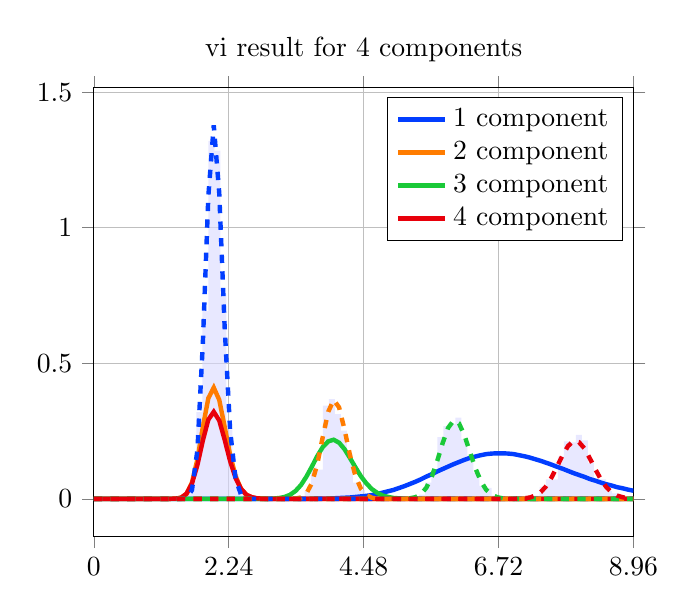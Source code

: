 \begin{tikzpicture}
\begin{axis}[title={vi result for 4 components}, yticklabel style={/pgf/number format/fixed,
            /pgf/number format/precision=3}, grid={major}, yminorgrids={true}, tick align={outside}, xtick={0.0,2.239,4.478,6.717,8.956}, xmin={0.0}, xmax={8.956}, scaled y ticks={false}]
    \addplot[ybar interval, fill={blue!15}, forget plot, opacity={0.6}, draw={none}, bar width={5.0e-6}]
        table[row sep={\\}]
        {
            \\
            1.5  0.02  \\
            1.6  0.068  \\
            1.7  0.32  \\
            1.8  0.692  \\
            1.9  1.32  \\
            2.0  1.284  \\
            2.1  0.756  \\
            2.2  0.256  \\
            2.3  0.092  \\
            2.4  0.02  \\
            2.5  0.004  \\
            2.6  0.0  \\
            2.7  0.0  \\
            2.8  0.0  \\
            2.9  0.0  \\
            3.0  0.0  \\
            3.1  0.0  \\
            3.2  0.0  \\
            3.3  0.0  \\
            3.4  0.004  \\
            3.5  0.028  \\
            3.6  0.116  \\
            3.7  0.108  \\
            3.8  0.344  \\
            3.9  0.368  \\
            4.0  0.312  \\
            4.1  0.252  \\
            4.2  0.164  \\
            4.3  0.06  \\
            4.4  0.032  \\
            4.5  0.008  \\
            4.6  0.0  \\
            4.7  0.0  \\
            4.8  0.0  \\
            4.9  0.0  \\
            5.0  0.0  \\
            5.1  0.0  \\
            5.2  0.004  \\
            5.3  0.004  \\
            5.4  0.016  \\
            5.5  0.06  \\
            5.6  0.092  \\
            5.7  0.228  \\
            5.8  0.268  \\
            5.9  0.276  \\
            6.0  0.3  \\
            6.1  0.22  \\
            6.2  0.144  \\
            6.3  0.096  \\
            6.4  0.048  \\
            6.5  0.04  \\
            6.6  0.012  \\
            6.7  0.0  \\
            6.8  0.0  \\
            6.9  0.0  \\
            7.0  0.0  \\
            7.1  0.0  \\
            7.2  0.004  \\
            7.3  0.012  \\
            7.4  0.044  \\
            7.5  0.072  \\
            7.6  0.072  \\
            7.7  0.156  \\
            7.8  0.212  \\
            7.9  0.208  \\
            8.0  0.236  \\
            8.1  0.216  \\
            8.2  0.132  \\
            8.3  0.072  \\
            8.4  0.072  \\
            8.5  0.028  \\
            8.6  0.02  \\
            8.7  0.004  \\
            8.8  0.0  \\
            8.9  0.004  \\
            9.0  0.0  \\
        }
        ;
    \addplot[style={{ultra thick}}, color={rgb,1:red,0.008;green,0.243;blue,1.0}]
        table[row sep={\\}]
        {
            \\
            0.0  0.0  \\
            0.09  2.216e-57  \\
            0.181  5.911e-46  \\
            0.271  2.301e-39  \\
            0.362  9.379e-35  \\
            0.452  3.145e-31  \\
            0.543  2.171e-28  \\
            0.633  5.04e-26  \\
            0.724  5.265e-24  \\
            0.814  2.99e-22  \\
            0.905  1.05e-20  \\
            0.995  2.499e-19  \\
            1.086  4.313e-18  \\
            1.176  5.684e-17  \\
            1.266  5.953e-16  \\
            1.357  5.116e-15  \\
            1.447  3.7e-14  \\
            1.538  2.299e-13  \\
            1.628  1.25e-12  \\
            1.719  6.027e-12  \\
            1.809  2.61e-11  \\
            1.9  1.026e-10  \\
            1.99  3.695e-10  \\
            2.081  1.228e-9  \\
            2.171  3.793e-9  \\
            2.262  1.095e-8  \\
            2.352  2.973e-8  \\
            2.442  7.621e-8  \\
            2.533  1.852e-7  \\
            2.623  4.285e-7  \\
            2.714  9.468e-7  \\
            2.804  2.004e-6  \\
            2.895  4.073e-6  \\
            2.985  7.971e-6  \\
            3.076  1.506e-5  \\
            3.166  2.75e-5  \\
            3.257  4.867e-5  \\
            3.347  8.36e-5  \\
            3.438  0.0  \\
            3.528  0.0  \\
            3.619  0.0  \\
            3.709  0.001  \\
            3.799  0.001  \\
            3.89  0.001  \\
            3.98  0.002  \\
            4.071  0.003  \\
            4.161  0.004  \\
            4.252  0.005  \\
            4.342  0.007  \\
            4.433  0.009  \\
            4.523  0.011  \\
            4.614  0.014  \\
            4.704  0.018  \\
            4.795  0.023  \\
            4.885  0.028  \\
            4.975  0.033  \\
            5.066  0.04  \\
            5.156  0.047  \\
            5.247  0.055  \\
            5.337  0.063  \\
            5.428  0.072  \\
            5.518  0.082  \\
            5.609  0.091  \\
            5.699  0.101  \\
            5.79  0.11  \\
            5.88  0.119  \\
            5.971  0.128  \\
            6.061  0.136  \\
            6.151  0.144  \\
            6.242  0.151  \\
            6.332  0.156  \\
            6.423  0.161  \\
            6.513  0.165  \\
            6.604  0.167  \\
            6.694  0.168  \\
            6.785  0.168  \\
            6.875  0.167  \\
            6.966  0.165  \\
            7.056  0.161  \\
            7.147  0.157  \\
            7.237  0.152  \\
            7.327  0.146  \\
            7.418  0.14  \\
            7.508  0.133  \\
            7.599  0.126  \\
            7.689  0.118  \\
            7.78  0.111  \\
            7.87  0.103  \\
            7.961  0.095  \\
            8.051  0.088  \\
            8.142  0.081  \\
            8.232  0.073  \\
            8.323  0.067  \\
            8.413  0.06  \\
            8.503  0.054  \\
            8.594  0.049  \\
            8.684  0.043  \\
            8.775  0.039  \\
            8.865  0.034  \\
            8.956  0.03  \\
        }
        ;
    \addlegendentry {1 component}
    \addplot[style={{ultra thick}}, color={rgb,1:red,1.0;green,0.486;blue,0.0}]
        table[row sep={\\}]
        {
            \\
            0.0  0.0  \\
            0.09  1.187e-97  \\
            0.181  2.337e-68  \\
            0.271  4.459e-52  \\
            0.362  3.996e-41  \\
            0.452  4.31e-33  \\
            0.543  6.616e-27  \\
            0.633  5.401e-22  \\
            0.724  5.146e-18  \\
            0.814  9.509e-15  \\
            0.905  4.818e-12  \\
            0.995  8.569e-10  \\
            1.086  6.42e-8  \\
            1.176  2.328e-6  \\
            1.266  4.549e-5  \\
            1.357  0.001  \\
            1.447  0.004  \\
            1.538  0.018  \\
            1.628  0.06  \\
            1.719  0.146  \\
            1.809  0.265  \\
            1.9  0.371  \\
            1.99  0.41  \\
            2.081  0.365  \\
            2.171  0.266  \\
            2.262  0.162  \\
            2.352  0.084  \\
            2.442  0.037  \\
            2.533  0.014  \\
            2.623  0.005  \\
            2.714  0.001  \\
            2.804  0.0  \\
            2.895  8.862e-5  \\
            2.985  1.897e-5  \\
            3.076  3.69e-6  \\
            3.166  6.559e-7  \\
            3.257  1.071e-7  \\
            3.347  1.613e-8  \\
            3.438  2.252e-9  \\
            3.528  2.925e-10  \\
            3.619  3.548e-11  \\
            3.709  4.032e-12  \\
            3.799  4.306e-13  \\
            3.89  4.336e-14  \\
            3.98  4.126e-15  \\
            4.071  3.721e-16  \\
            4.161  3.187e-17  \\
            4.252  2.599e-18  \\
            4.342  2.022e-19  \\
            4.433  1.503e-20  \\
            4.523  1.07e-21  \\
            4.614  7.307e-23  \\
            4.704  4.793e-24  \\
            4.795  3.026e-25  \\
            4.885  1.84e-26  \\
            4.975  1.08e-27  \\
            5.066  6.125e-29  \\
            5.156  3.36e-30  \\
            5.247  1.785e-31  \\
            5.337  9.191e-33  \\
            5.428  4.594e-34  \\
            5.518  2.231e-35  \\
            5.609  1.053e-36  \\
            5.699  4.84e-38  \\
            5.79  2.167e-39  \\
            5.88  9.455e-41  \\
            5.971  4.025e-42  \\
            6.061  1.673e-43  \\
            6.151  6.797e-45  \\
            6.242  2.699e-46  \\
            6.332  1.049e-47  \\
            6.423  3.988e-49  \\
            6.513  1.486e-50  \\
            6.604  5.426e-52  \\
            6.694  1.943e-53  \\
            6.785  6.827e-55  \\
            6.875  2.354e-56  \\
            6.966  7.975e-58  \\
            7.056  2.654e-59  \\
            7.147  8.685e-61  \\
            7.237  2.794e-62  \\
            7.327  8.846e-64  \\
            7.418  2.756e-65  \\
            7.508  8.456e-67  \\
            7.599  2.555e-68  \\
            7.689  7.609e-70  \\
            7.78  2.233e-71  \\
            7.87  6.463e-73  \\
            7.961  1.845e-74  \\
            8.051  5.195e-76  \\
            8.142  1.444e-77  \\
            8.232  3.962e-79  \\
            8.323  1.074e-80  \\
            8.413  2.873e-82  \\
            8.503  7.599e-84  \\
            8.594  1.986e-85  \\
            8.684  5.13e-87  \\
            8.775  1.311e-88  \\
            8.865  3.311e-90  \\
            8.956  8.274e-92  \\
        }
        ;
    \addlegendentry {2 component}
    \addplot[style={{ultra thick}}, color={rgb,1:red,0.102;green,0.788;blue,0.22}]
        table[row sep={\\}]
        {
            \\
            0.0  0.0  \\
            0.09  1.318e-182  \\
            0.181  2.856e-139  \\
            0.271  1.561e-114  \\
            0.362  2.074e-97  \\
            0.452  1.852e-84  \\
            0.543  3.798e-74  \\
            0.633  1.175e-65  \\
            0.724  1.69e-58  \\
            0.814  2.33e-52  \\
            0.905  5.055e-47  \\
            0.995  2.457e-42  \\
            1.086  3.472e-38  \\
            1.176  1.739e-34  \\
            1.266  3.6e-31  \\
            1.357  3.48e-28  \\
            1.447  1.733e-25  \\
            1.538  4.822e-23  \\
            1.628  8.007e-21  \\
            1.719  8.391e-19  \\
            1.809  5.82e-17  \\
            1.9  2.781e-15  \\
            1.99  9.476e-14  \\
            2.081  2.373e-12  \\
            2.171  4.486e-11  \\
            2.262  6.545e-10  \\
            2.352  7.525e-9  \\
            2.442  6.94e-8  \\
            2.533  5.218e-7  \\
            2.623  3.245e-6  \\
            2.714  1.69e-5  \\
            2.804  7.459e-5  \\
            2.895  0.0  \\
            2.985  0.001  \\
            3.076  0.003  \\
            3.166  0.007  \\
            3.257  0.015  \\
            3.347  0.029  \\
            3.438  0.051  \\
            3.528  0.082  \\
            3.619  0.119  \\
            3.709  0.158  \\
            3.799  0.191  \\
            3.89  0.212  \\
            3.98  0.218  \\
            4.071  0.207  \\
            4.161  0.183  \\
            4.252  0.15  \\
            4.342  0.116  \\
            4.433  0.083  \\
            4.523  0.057  \\
            4.614  0.036  \\
            4.704  0.022  \\
            4.795  0.012  \\
            4.885  0.007  \\
            4.975  0.003  \\
            5.066  0.002  \\
            5.156  0.001  \\
            5.247  0.0  \\
            5.337  0.0  \\
            5.428  6.16e-5  \\
            5.518  2.416e-5  \\
            5.609  9.108e-6  \\
            5.699  3.302e-6  \\
            5.79  1.153e-6  \\
            5.88  3.884e-7  \\
            5.971  1.263e-7  \\
            6.061  3.968e-8  \\
            6.151  1.206e-8  \\
            6.242  3.55e-9  \\
            6.332  1.013e-9  \\
            6.423  2.802e-10  \\
            6.513  7.528e-11  \\
            6.604  1.965e-11  \\
            6.694  4.989e-12  \\
            6.785  1.233e-12  \\
            6.875  2.966e-13  \\
            6.966  6.954e-14  \\
            7.056  1.59e-14  \\
            7.147  3.549e-15  \\
            7.237  7.732e-16  \\
            7.327  1.646e-16  \\
            7.418  3.425e-17  \\
            7.508  6.971e-18  \\
            7.599  1.389e-18  \\
            7.689  2.708e-19  \\
            7.78  5.174e-20  \\
            7.87  9.689e-21  \\
            7.961  1.779e-21  \\
            8.051  3.204e-22  \\
            8.142  5.663e-23  \\
            8.232  9.827e-24  \\
            8.323  1.675e-24  \\
            8.413  2.805e-25  \\
            8.503  4.617e-26  \\
            8.594  7.473e-27  \\
            8.684  1.19e-27  \\
            8.775  1.864e-28  \\
            8.865  2.874e-29  \\
            8.956  4.364e-30  \\
        }
        ;
    \addlegendentry {3 component}
    \addplot[style={{ultra thick}}, color={rgb,1:red,0.91;green,0.0;blue,0.043}]
        table[row sep={\\}]
        {
            \\
            0.0  0.0  \\
            0.09  6.361e-89  \\
            0.181  2.578e-62  \\
            0.271  1.582e-47  \\
            0.362  1.406e-37  \\
            0.452  2.784e-30  \\
            0.543  1.16e-24  \\
            0.633  3.362e-20  \\
            0.724  1.385e-16  \\
            0.814  1.287e-13  \\
            0.905  3.691e-11  \\
            0.995  4.091e-9  \\
            1.086  2.067e-7  \\
            1.176  5.405e-6  \\
            1.266  8.059e-5  \\
            1.357  0.001  \\
            1.447  0.004  \\
            1.538  0.019  \\
            1.628  0.056  \\
            1.719  0.125  \\
            1.809  0.215  \\
            1.9  0.292  \\
            1.99  0.321  \\
            2.081  0.289  \\
            2.171  0.218  \\
            2.262  0.139  \\
            2.352  0.077  \\
            2.442  0.037  \\
            2.533  0.015  \\
            2.623  0.006  \\
            2.714  0.002  \\
            2.804  0.001  \\
            2.895  0.0  \\
            2.985  3.806e-5  \\
            3.076  8.623e-6  \\
            3.166  1.8e-6  \\
            3.257  3.479e-7  \\
            3.347  6.249e-8  \\
            3.438  1.048e-8  \\
            3.528  1.645e-9  \\
            3.619  2.426e-10  \\
            3.709  3.374e-11  \\
            3.799  4.435e-12  \\
            3.89  5.525e-13  \\
            3.98  6.539e-14  \\
            4.071  7.371e-15  \\
            4.161  7.929e-16  \\
            4.252  8.156e-17  \\
            4.342  8.038e-18  \\
            4.433  7.603e-19  \\
            4.523  6.913e-20  \\
            4.614  6.053e-21  \\
            4.704  5.11e-22  \\
            4.795  4.166e-23  \\
            4.885  3.284e-24  \\
            4.975  2.506e-25  \\
            5.066  1.853e-26  \\
            5.156  1.33e-27  \\
            5.247  9.267e-29  \\
            5.337  6.28e-30  \\
            5.428  4.141e-31  \\
            5.518  2.66e-32  \\
            5.609  1.666e-33  \\
            5.699  1.018e-34  \\
            5.79  6.073e-36  \\
            5.88  3.541e-37  \\
            5.971  2.019e-38  \\
            6.061  1.126e-39  \\
            6.151  6.15e-41  \\
            6.242  3.291e-42  \\
            6.332  1.727e-43  \\
            6.423  8.885e-45  \\
            6.513  4.487e-46  \\
            6.604  2.225e-47  \\
            6.694  1.084e-48  \\
            6.785  5.189e-50  \\
            6.875  2.443e-51  \\
            6.966  1.132e-52  \\
            7.056  5.158e-54  \\
            7.147  2.315e-55  \\
            7.237  1.023e-56  \\
            7.327  4.458e-58  \\
            7.418  1.914e-59  \\
            7.508  8.101e-61  \\
            7.599  3.383e-62  \\
            7.689  1.394e-63  \\
            7.78  5.667e-65  \\
            7.87  2.275e-66  \\
            7.961  9.02e-68  \\
            8.051  3.533e-69  \\
            8.142  1.367e-70  \\
            8.232  5.23e-72  \\
            8.323  1.978e-73  \\
            8.413  7.396e-75  \\
            8.503  2.736e-76  \\
            8.594  1.001e-77  \\
            8.684  3.626e-79  \\
            8.775  1.3e-80  \\
            8.865  4.612e-82  \\
            8.956  1.621e-83  \\
        }
        ;
    \addlegendentry {4 component}
    \addplot[style={{ultra thick, dashed}}, color={rgb,1:red,0.008;green,0.243;blue,1.0}]
        table[row sep={\\}]
        {
            \\
            0.0  0.0  \\
            0.09  3.167e-185  \\
            0.181  2.999e-129  \\
            0.271  3.894e-98  \\
            0.362  3.345e-77  \\
            0.452  7.599e-62  \\
            0.543  5.118e-50  \\
            0.633  1.267e-40  \\
            0.724  5.181e-33  \\
            0.814  9.226e-27  \\
            0.905  1.387e-21  \\
            0.995  2.821e-17  \\
            1.086  1.101e-13  \\
            1.176  1.073e-10  \\
            1.266  3.21e-8  \\
            1.357  3.471e-6  \\
            1.447  0.0  \\
            1.538  0.003  \\
            1.628  0.032  \\
            1.719  0.18  \\
            1.809  0.575  \\
            1.9  1.116  \\
            1.99  1.378  \\
            2.081  1.128  \\
            2.171  0.633  \\
            2.262  0.252  \\
            2.352  0.073  \\
            2.442  0.016  \\
            2.533  0.003  \\
            2.623  0.0  \\
            2.714  3.268e-5  \\
            2.804  2.627e-6  \\
            2.895  1.716e-7  \\
            2.985  9.23e-9  \\
            3.076  4.135e-10  \\
            3.166  1.56e-11  \\
            3.257  4.999e-13  \\
            3.347  1.374e-14  \\
            3.438  3.267e-16  \\
            3.528  6.766e-18  \\
            3.619  1.229e-19  \\
            3.709  1.972e-21  \\
            3.799  2.811e-23  \\
            3.89  3.579e-25  \\
            3.98  4.091e-27  \\
            4.071  4.22e-29  \\
            4.161  3.945e-31  \\
            4.252  3.358e-33  \\
            4.342  2.611e-35  \\
            4.433  1.862e-37  \\
            4.523  1.223e-39  \\
            4.614  7.414e-42  \\
            4.704  4.164e-44  \\
            4.795  2.173e-46  \\
            4.885  1.056e-48  \\
            4.975  4.795e-51  \\
            5.066  2.038e-53  \\
            5.156  8.132e-56  \\
            5.247  3.052e-58  \\
            5.337  1.079e-60  \\
            5.428  3.606e-63  \\
            5.518  1.14e-65  \\
            5.609  3.415e-68  \\
            5.699  9.715e-71  \\
            5.79  2.629e-73  \\
            5.88  6.775e-76  \\
            5.971  1.666e-78  \\
            6.061  3.914e-81  \\
            6.151  8.795e-84  \\
            6.242  1.893e-86  \\
            6.332  3.908e-89  \\
            6.423  7.747e-92  \\
            6.513  1.476e-94  \\
            6.604  2.707e-97  \\
            6.694  4.782e-100  \\
            6.785  8.146e-103  \\
            6.875  1.339e-105  \\
            6.966  2.128e-108  \\
            7.056  3.268e-111  \\
            7.147  4.859e-114  \\
            7.237  6.997e-117  \\
            7.327  9.768e-120  \\
            7.418  1.323e-122  \\
            7.508  1.739e-125  \\
            7.599  2.221e-128  \\
            7.689  2.759e-131  \\
            7.78  3.332e-134  \\
            7.87  3.919e-137  \\
            7.961  4.489e-140  \\
            8.051  5.011e-143  \\
            8.142  5.456e-146  \\
            8.232  5.796e-149  \\
            8.323  6.01e-152  \\
            8.413  6.088e-155  \\
            8.503  6.027e-158  \\
            8.594  5.833e-161  \\
            8.684  5.522e-164  \\
            8.775  5.117e-167  \\
            8.865  4.641e-170  \\
            8.956  4.124e-173  \\
        }
        ;
    \addplot[style={{ultra thick, dashed}}, color={rgb,1:red,1.0;green,0.486;blue,0.0}]
        table[row sep={\\}]
        {
            \\
            0.0  0.0  \\
            0.09  0.0  \\
            0.181  0.0  \\
            0.271  1.881e-305  \\
            0.362  1.571e-259  \\
            0.452  8.599e-225  \\
            0.543  3.972e-197  \\
            0.633  2.41e-174  \\
            0.724  3.909e-155  \\
            0.814  1.184e-138  \\
            0.905  2.522e-124  \\
            0.995  9.742e-112  \\
            1.086  1.373e-100  \\
            1.176  1.199e-90  \\
            1.266  9.813e-82  \\
            1.357  1.043e-73  \\
            1.447  1.876e-66  \\
            1.538  7.073e-60  \\
            1.628  6.691e-54  \\
            1.719  1.844e-48  \\
            1.809  1.68e-43  \\
            1.9  5.637e-39  \\
            1.99  7.646e-35  \\
            2.081  4.544e-31  \\
            2.171  1.269e-27  \\
            2.262  1.773e-24  \\
            2.352  1.307e-21  \\
            2.442  5.336e-19  \\
            2.533  1.26e-16  \\
            2.623  1.788e-14  \\
            2.714  1.578e-12  \\
            2.804  8.942e-11  \\
            2.895  3.344e-9  \\
            2.985  8.466e-8  \\
            3.076  1.486e-6  \\
            3.166  1.846e-5  \\
            3.257  0.0  \\
            3.347  0.001  \\
            3.438  0.005  \\
            3.528  0.02  \\
            3.619  0.058  \\
            3.709  0.129  \\
            3.799  0.228  \\
            3.89  0.321  \\
            3.98  0.365  \\
            4.071  0.337  \\
            4.161  0.255  \\
            4.252  0.16  \\
            4.342  0.084  \\
            4.433  0.037  \\
            4.523  0.014  \\
            4.614  0.004  \\
            4.704  0.001  \\
            4.795  0.0  \\
            4.885  5.783e-5  \\
            4.975  1.03e-5  \\
            5.066  1.609e-6  \\
            5.156  2.212e-7  \\
            5.247  2.69e-8  \\
            5.337  2.906e-9  \\
            5.428  2.798e-10  \\
            5.518  2.412e-11  \\
            5.609  1.868e-12  \\
            5.699  1.304e-13  \\
            5.79  8.23e-15  \\
            5.88  4.713e-16  \\
            5.971  2.456e-17  \\
            6.061  1.167e-18  \\
            6.151  5.078e-20  \\
            6.242  2.026e-21  \\
            6.332  7.435e-23  \\
            6.423  2.515e-24  \\
            6.513  7.858e-26  \\
            6.604  2.274e-27  \\
            6.694  6.104e-29  \\
            6.785  1.524e-30  \\
            6.875  3.542e-32  \\
            6.966  7.687e-34  \\
            7.056  1.559e-35  \\
            7.147  2.963e-37  \\
            7.237  5.28e-39  \\
            7.327  8.841e-41  \\
            7.418  1.393e-42  \\
            7.508  2.068e-44  \\
            7.599  2.899e-46  \\
            7.689  3.838e-48  \\
            7.78  4.81e-50  \\
            7.87  5.711e-52  \\
            7.961  6.432e-54  \\
            8.051  6.881e-56  \\
            8.142  6.999e-58  \\
            8.232  6.777e-60  \\
            8.323  6.254e-62  \\
            8.413  5.505e-64  \\
            8.503  4.627e-66  \\
            8.594  3.718e-68  \\
            8.684  2.858e-70  \\
            8.775  2.104e-72  \\
            8.865  1.484e-74  \\
            8.956  1.005e-76  \\
        }
        ;
    \addplot[style={{ultra thick, dashed}}, color={rgb,1:red,0.102;green,0.788;blue,0.22}]
        table[row sep={\\}]
        {
            \\
            0.0  0.0  \\
            0.09  0.0  \\
            0.181  0.0  \\
            0.271  0.0  \\
            0.362  0.0  \\
            0.452  0.0  \\
            0.543  0.0  \\
            0.633  0.0  \\
            0.724  2.6e-322  \\
            0.814  1.213e-295  \\
            0.905  3.664e-272  \\
            0.995  2.688e-251  \\
            1.086  1.368e-232  \\
            1.176  1.071e-215  \\
            1.266  2.397e-200  \\
            1.357  2.506e-186  \\
            1.447  1.817e-173  \\
            1.538  1.264e-161  \\
            1.628  1.102e-150  \\
            1.719  1.509e-140  \\
            1.809  3.922e-131  \\
            1.9  2.276e-122  \\
            1.99  3.39e-114  \\
            2.081  1.463e-106  \\
            2.171  2.033e-99  \\
            2.262  9.975e-93  \\
            2.352  1.876e-86  \\
            2.442  1.453e-80  \\
            2.533  4.946e-75  \\
            2.623  7.839e-70  \\
            2.714  6.092e-65  \\
            2.804  2.432e-60  \\
            2.895  5.206e-56  \\
            2.985  6.205e-52  \\
            3.076  4.266e-48  \\
            3.166  1.747e-44  \\
            3.257  4.384e-41  \\
            3.347  6.931e-38  \\
            3.438  7.072e-35  \\
            3.528  4.766e-32  \\
            3.619  2.166e-29  \\
            3.709  6.768e-27  \\
            3.799  1.481e-24  \\
            3.89  2.307e-22  \\
            3.98  2.599e-20  \\
            4.071  2.149e-18  \\
            4.161  1.322e-16  \\
            4.252  6.125e-15  \\
            4.342  2.164e-13  \\
            4.433  5.895e-12  \\
            4.523  1.251e-10  \\
            4.614  2.09e-9  \\
            4.704  2.772e-8  \\
            4.795  2.946e-7  \\
            4.885  2.53e-6  \\
            4.975  1.769e-5  \\
            5.066  0.0  \\
            5.156  0.0  \\
            5.247  0.002  \\
            5.337  0.006  \\
            5.428  0.017  \\
            5.518  0.041  \\
            5.609  0.082  \\
            5.699  0.14  \\
            5.79  0.206  \\
            5.88  0.262  \\
            5.971  0.289  \\
            6.061  0.278  \\
            6.151  0.234  \\
            6.242  0.173  \\
            6.332  0.113  \\
            6.423  0.065  \\
            6.513  0.033  \\
            6.604  0.015  \\
            6.694  0.006  \\
            6.785  0.002  \\
            6.875  0.001  \\
            6.966  0.0  \\
            7.056  5.945e-5  \\
            7.147  1.443e-5  \\
            7.237  3.183e-6  \\
            7.327  6.394e-7  \\
            7.418  1.172e-7  \\
            7.508  1.966e-8  \\
            7.599  3.022e-9  \\
            7.689  4.268e-10  \\
            7.78  5.548e-11  \\
            7.87  6.65e-12  \\
            7.961  7.365e-13  \\
            8.051  7.55e-14  \\
            8.142  7.175e-15  \\
            8.232  6.333e-16  \\
            8.323  5.2e-17  \\
            8.413  3.978e-18  \\
            8.503  2.839e-19  \\
            8.594  1.894e-20  \\
            8.684  1.182e-21  \\
            8.775  6.913e-23  \\
            8.865  3.794e-24  \\
            8.956  1.956e-25  \\
        }
        ;
    \addplot[style={{ultra thick, dashed}}, color={rgb,1:red,0.91;green,0.0;blue,0.043}]
        table[row sep={\\}]
        {
            \\
            0.0  0.0  \\
            0.09  0.0  \\
            0.181  0.0  \\
            0.271  0.0  \\
            0.362  0.0  \\
            0.452  0.0  \\
            0.543  0.0  \\
            0.633  0.0  \\
            0.724  0.0  \\
            0.814  0.0  \\
            0.905  0.0  \\
            0.995  0.0  \\
            1.086  0.0  \\
            1.176  0.0  \\
            1.266  0.0  \\
            1.357  0.0  \\
            1.447  4.443e-310  \\
            1.538  5.699e-293  \\
            1.628  4.583e-277  \\
            1.719  3.117e-262  \\
            1.809  2.311e-248  \\
            1.9  2.319e-235  \\
            1.99  3.794e-223  \\
            2.081  1.189e-211  \\
            2.171  8.217e-201  \\
            2.262  1.417e-190  \\
            2.352  6.794e-181  \\
            2.442  9.985e-172  \\
            2.533  4.9e-163  \\
            2.623  8.674e-155  \\
            2.714  5.934e-147  \\
            2.804  1.67e-139  \\
            2.895  2.046e-132  \\
            2.985  1.148e-125  \\
            3.076  3.091e-119  \\
            3.166  4.17e-113  \\
            3.257  2.929e-107  \\
            3.347  1.11e-101  \\
            3.438  2.348e-96  \\
            3.528  2.854e-91  \\
            3.619  2.051e-86  \\
            3.709  8.945e-82  \\
            3.799  2.425e-77  \\
            3.89  4.179e-73  \\
            3.98  4.675e-69  \\
            4.071  3.46e-65  \\
            4.161  1.726e-61  \\
            4.252  5.902e-58  \\
            4.342  1.406e-54  \\
            4.433  2.366e-51  \\
            4.523  2.855e-48  \\
            4.614  2.503e-45  \\
            4.704  1.614e-42  \\
            4.795  7.741e-40  \\
            4.885  2.794e-37  \\
            4.975  7.668e-35  \\
            5.066  1.616e-32  \\
            5.156  2.639e-30  \\
            5.247  3.37e-28  \\
            5.337  3.394e-26  \\
            5.428  2.717e-24  \\
            5.518  1.742e-22  \\
            5.609  9.008e-21  \\
            5.699  3.785e-19  \\
            5.79  1.3e-17  \\
            5.88  3.675e-16  \\
            5.971  8.597e-15  \\
            6.061  1.674e-13  \\
            6.151  2.728e-12  \\
            6.242  3.74e-11  \\
            6.332  4.336e-10  \\
            6.423  4.27e-9  \\
            6.513  3.589e-8  \\
            6.604  2.585e-7  \\
            6.694  1.603e-6  \\
            6.785  8.59e-6  \\
            6.875  3.993e-5  \\
            6.966  0.0  \\
            7.056  0.001  \\
            7.147  0.002  \\
            7.237  0.005  \\
            7.327  0.012  \\
            7.418  0.025  \\
            7.508  0.047  \\
            7.599  0.08  \\
            7.689  0.12  \\
            7.78  0.161  \\
            7.87  0.195  \\
            7.961  0.213  \\
            8.051  0.209  \\
            8.142  0.186  \\
            8.232  0.149  \\
            8.323  0.109  \\
            8.413  0.073  \\
            8.503  0.044  \\
            8.594  0.024  \\
            8.684  0.012  \\
            8.775  0.006  \\
            8.865  0.002  \\
            8.956  0.001  \\
        }
        ;
\end{axis}
\end{tikzpicture}
